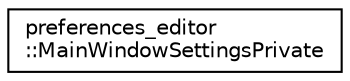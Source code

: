 digraph "Graphical Class Hierarchy"
{
 // LATEX_PDF_SIZE
  edge [fontname="Helvetica",fontsize="10",labelfontname="Helvetica",labelfontsize="10"];
  node [fontname="Helvetica",fontsize="10",shape=record];
  rankdir="LR";
  Node0 [label="preferences_editor\l::MainWindowSettingsPrivate",height=0.2,width=0.4,color="black", fillcolor="white", style="filled",URL="$classpreferences__editor_1_1_main_window_settings_private.html",tooltip=" "];
}
